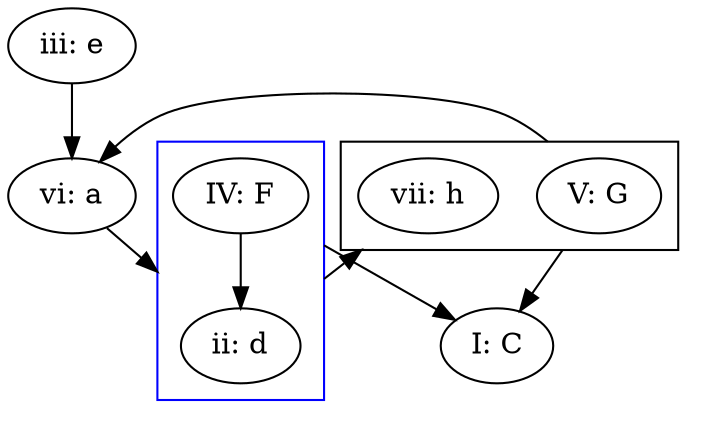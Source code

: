 

digraph G {

  compound=true;
  forcelabels=true;

  iii[label="iii: e"];
  vi[label="vi: a"];
  V[label="V: G"];
  I[label="I: C"];
  IV[label="IV: F"];
  vii[label="vii: h"];
  ii[label="ii: d"];



   subgraph cluster1 {
      IV  -> ii;
      color=blue
   }
   subgraph cluster2 {
      vii;
      V;
   }
   V -> vi [ltail=cluster2];
   ii-> vii [ltail=cluster1, lhead=cluster2];
   V   -> I [ltail=cluster2];
   IV  -> I [ltail=cluster1];
   iii -> vi;
   vi  -> ii [lhead=cluster1];
}
